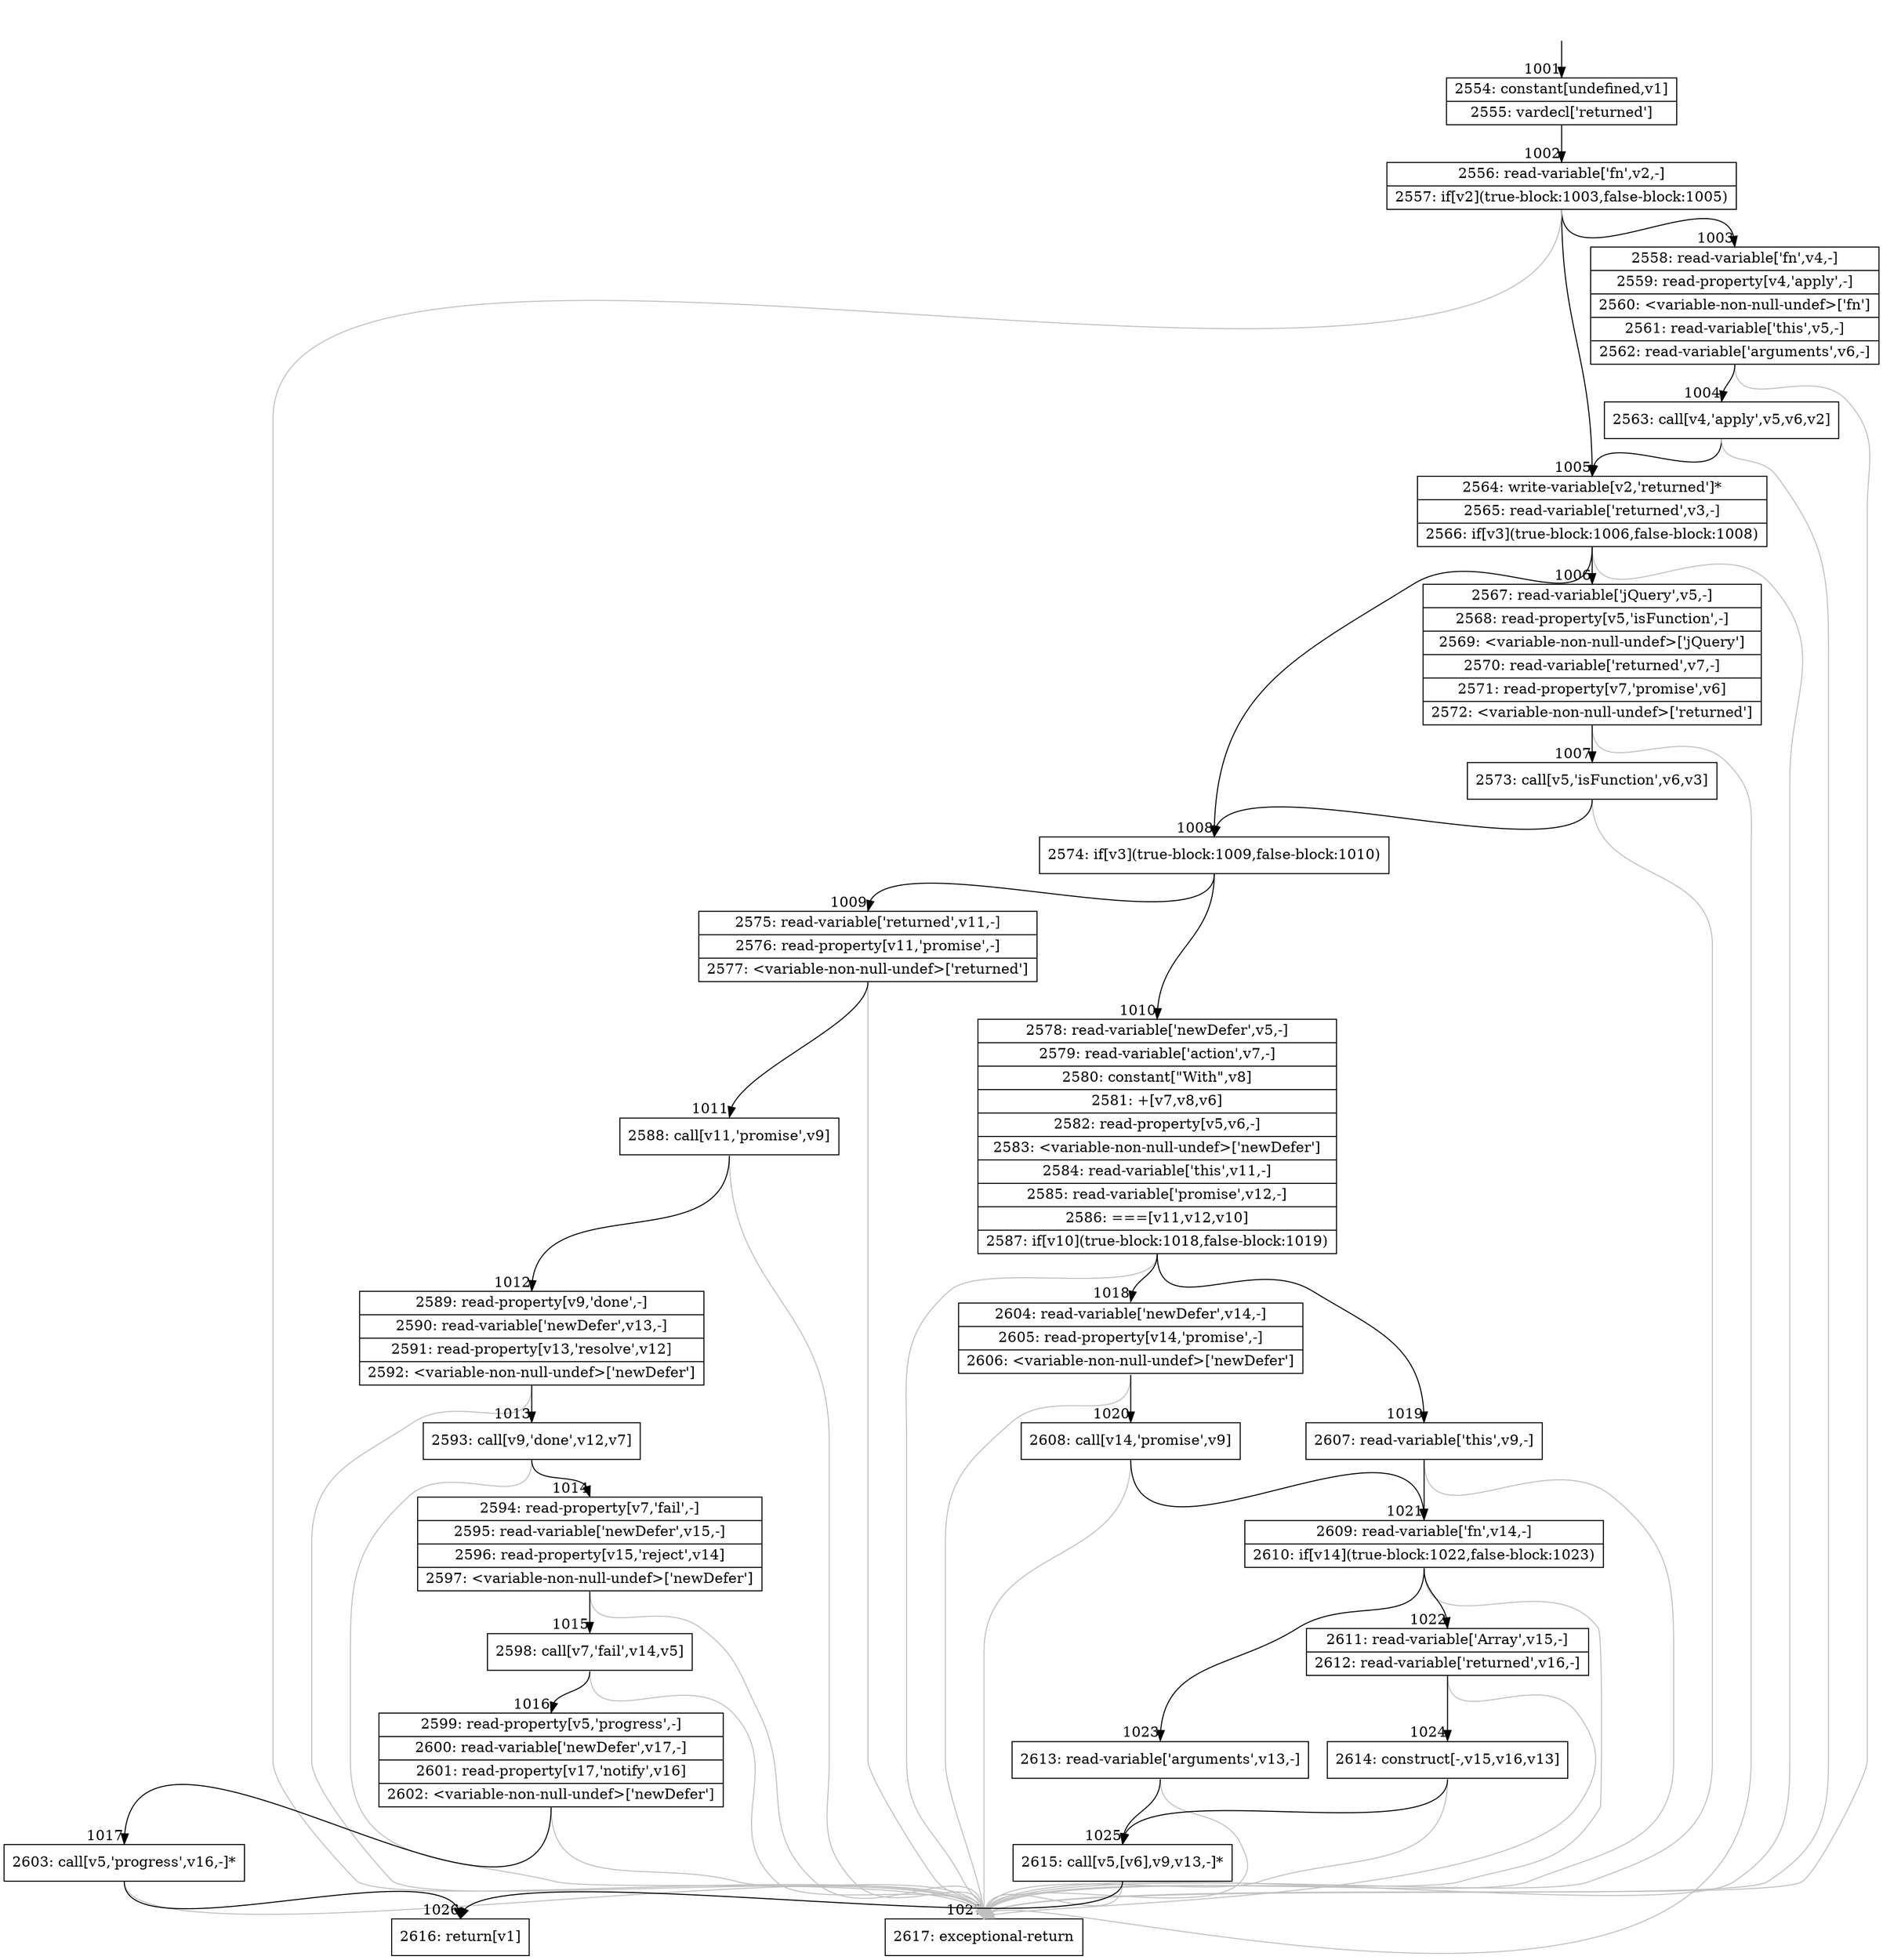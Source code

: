 digraph {
rankdir="TD"
BB_entry81[shape=none,label=""];
BB_entry81 -> BB1001 [tailport=s, headport=n, headlabel="    1001"]
BB1001 [shape=record label="{2554: constant[undefined,v1]|2555: vardecl['returned']}" ] 
BB1001 -> BB1002 [tailport=s, headport=n, headlabel="      1002"]
BB1002 [shape=record label="{2556: read-variable['fn',v2,-]|2557: if[v2](true-block:1003,false-block:1005)}" ] 
BB1002 -> BB1005 [tailport=s, headport=n, headlabel="      1005"]
BB1002 -> BB1003 [tailport=s, headport=n, headlabel="      1003"]
BB1002 -> BB1027 [tailport=s, headport=n, color=gray, headlabel="      1027"]
BB1003 [shape=record label="{2558: read-variable['fn',v4,-]|2559: read-property[v4,'apply',-]|2560: \<variable-non-null-undef\>['fn']|2561: read-variable['this',v5,-]|2562: read-variable['arguments',v6,-]}" ] 
BB1003 -> BB1004 [tailport=s, headport=n, headlabel="      1004"]
BB1003 -> BB1027 [tailport=s, headport=n, color=gray]
BB1004 [shape=record label="{2563: call[v4,'apply',v5,v6,v2]}" ] 
BB1004 -> BB1005 [tailport=s, headport=n]
BB1004 -> BB1027 [tailport=s, headport=n, color=gray]
BB1005 [shape=record label="{2564: write-variable[v2,'returned']*|2565: read-variable['returned',v3,-]|2566: if[v3](true-block:1006,false-block:1008)}" ] 
BB1005 -> BB1008 [tailport=s, headport=n, headlabel="      1008"]
BB1005 -> BB1006 [tailport=s, headport=n, headlabel="      1006"]
BB1005 -> BB1027 [tailport=s, headport=n, color=gray]
BB1006 [shape=record label="{2567: read-variable['jQuery',v5,-]|2568: read-property[v5,'isFunction',-]|2569: \<variable-non-null-undef\>['jQuery']|2570: read-variable['returned',v7,-]|2571: read-property[v7,'promise',v6]|2572: \<variable-non-null-undef\>['returned']}" ] 
BB1006 -> BB1007 [tailport=s, headport=n, headlabel="      1007"]
BB1006 -> BB1027 [tailport=s, headport=n, color=gray]
BB1007 [shape=record label="{2573: call[v5,'isFunction',v6,v3]}" ] 
BB1007 -> BB1008 [tailport=s, headport=n]
BB1007 -> BB1027 [tailport=s, headport=n, color=gray]
BB1008 [shape=record label="{2574: if[v3](true-block:1009,false-block:1010)}" ] 
BB1008 -> BB1009 [tailport=s, headport=n, headlabel="      1009"]
BB1008 -> BB1010 [tailport=s, headport=n, headlabel="      1010"]
BB1009 [shape=record label="{2575: read-variable['returned',v11,-]|2576: read-property[v11,'promise',-]|2577: \<variable-non-null-undef\>['returned']}" ] 
BB1009 -> BB1011 [tailport=s, headport=n, headlabel="      1011"]
BB1009 -> BB1027 [tailport=s, headport=n, color=gray]
BB1010 [shape=record label="{2578: read-variable['newDefer',v5,-]|2579: read-variable['action',v7,-]|2580: constant[\"With\",v8]|2581: +[v7,v8,v6]|2582: read-property[v5,v6,-]|2583: \<variable-non-null-undef\>['newDefer']|2584: read-variable['this',v11,-]|2585: read-variable['promise',v12,-]|2586: ===[v11,v12,v10]|2587: if[v10](true-block:1018,false-block:1019)}" ] 
BB1010 -> BB1018 [tailport=s, headport=n, headlabel="      1018"]
BB1010 -> BB1019 [tailport=s, headport=n, headlabel="      1019"]
BB1010 -> BB1027 [tailport=s, headport=n, color=gray]
BB1011 [shape=record label="{2588: call[v11,'promise',v9]}" ] 
BB1011 -> BB1012 [tailport=s, headport=n, headlabel="      1012"]
BB1011 -> BB1027 [tailport=s, headport=n, color=gray]
BB1012 [shape=record label="{2589: read-property[v9,'done',-]|2590: read-variable['newDefer',v13,-]|2591: read-property[v13,'resolve',v12]|2592: \<variable-non-null-undef\>['newDefer']}" ] 
BB1012 -> BB1013 [tailport=s, headport=n, headlabel="      1013"]
BB1012 -> BB1027 [tailport=s, headport=n, color=gray]
BB1013 [shape=record label="{2593: call[v9,'done',v12,v7]}" ] 
BB1013 -> BB1014 [tailport=s, headport=n, headlabel="      1014"]
BB1013 -> BB1027 [tailport=s, headport=n, color=gray]
BB1014 [shape=record label="{2594: read-property[v7,'fail',-]|2595: read-variable['newDefer',v15,-]|2596: read-property[v15,'reject',v14]|2597: \<variable-non-null-undef\>['newDefer']}" ] 
BB1014 -> BB1015 [tailport=s, headport=n, headlabel="      1015"]
BB1014 -> BB1027 [tailport=s, headport=n, color=gray]
BB1015 [shape=record label="{2598: call[v7,'fail',v14,v5]}" ] 
BB1015 -> BB1016 [tailport=s, headport=n, headlabel="      1016"]
BB1015 -> BB1027 [tailport=s, headport=n, color=gray]
BB1016 [shape=record label="{2599: read-property[v5,'progress',-]|2600: read-variable['newDefer',v17,-]|2601: read-property[v17,'notify',v16]|2602: \<variable-non-null-undef\>['newDefer']}" ] 
BB1016 -> BB1017 [tailport=s, headport=n, headlabel="      1017"]
BB1016 -> BB1027 [tailport=s, headport=n, color=gray]
BB1017 [shape=record label="{2603: call[v5,'progress',v16,-]*}" ] 
BB1017 -> BB1026 [tailport=s, headport=n, headlabel="      1026"]
BB1017 -> BB1027 [tailport=s, headport=n, color=gray]
BB1018 [shape=record label="{2604: read-variable['newDefer',v14,-]|2605: read-property[v14,'promise',-]|2606: \<variable-non-null-undef\>['newDefer']}" ] 
BB1018 -> BB1020 [tailport=s, headport=n, headlabel="      1020"]
BB1018 -> BB1027 [tailport=s, headport=n, color=gray]
BB1019 [shape=record label="{2607: read-variable['this',v9,-]}" ] 
BB1019 -> BB1021 [tailport=s, headport=n, headlabel="      1021"]
BB1019 -> BB1027 [tailport=s, headport=n, color=gray]
BB1020 [shape=record label="{2608: call[v14,'promise',v9]}" ] 
BB1020 -> BB1021 [tailport=s, headport=n]
BB1020 -> BB1027 [tailport=s, headport=n, color=gray]
BB1021 [shape=record label="{2609: read-variable['fn',v14,-]|2610: if[v14](true-block:1022,false-block:1023)}" ] 
BB1021 -> BB1022 [tailport=s, headport=n, headlabel="      1022"]
BB1021 -> BB1023 [tailport=s, headport=n, headlabel="      1023"]
BB1021 -> BB1027 [tailport=s, headport=n, color=gray]
BB1022 [shape=record label="{2611: read-variable['Array',v15,-]|2612: read-variable['returned',v16,-]}" ] 
BB1022 -> BB1024 [tailport=s, headport=n, headlabel="      1024"]
BB1022 -> BB1027 [tailport=s, headport=n, color=gray]
BB1023 [shape=record label="{2613: read-variable['arguments',v13,-]}" ] 
BB1023 -> BB1025 [tailport=s, headport=n, headlabel="      1025"]
BB1023 -> BB1027 [tailport=s, headport=n, color=gray]
BB1024 [shape=record label="{2614: construct[-,v15,v16,v13]}" ] 
BB1024 -> BB1025 [tailport=s, headport=n]
BB1024 -> BB1027 [tailport=s, headport=n, color=gray]
BB1025 [shape=record label="{2615: call[v5,[v6],v9,v13,-]*}" ] 
BB1025 -> BB1026 [tailport=s, headport=n]
BB1025 -> BB1027 [tailport=s, headport=n, color=gray]
BB1026 [shape=record label="{2616: return[v1]}" ] 
BB1027 [shape=record label="{2617: exceptional-return}" ] 
}
